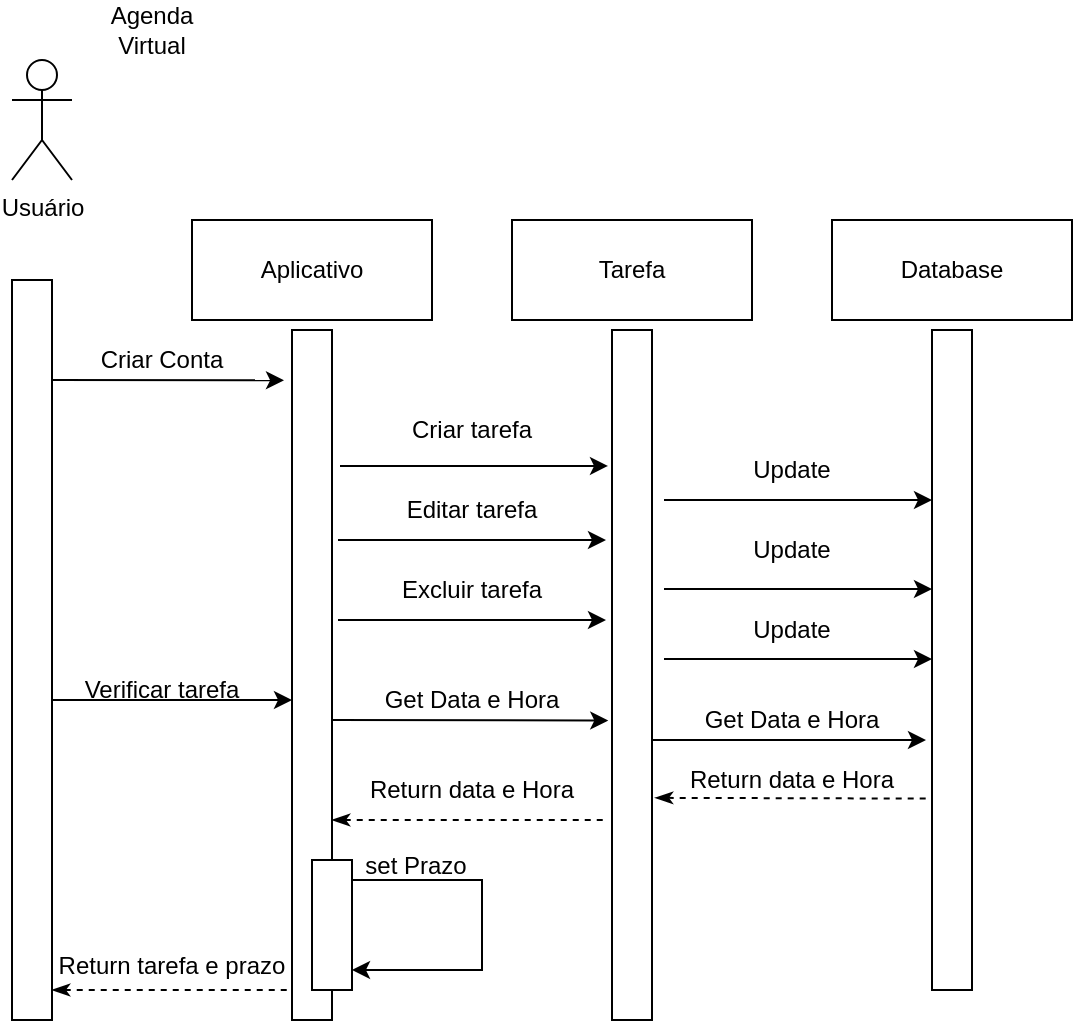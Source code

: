 <mxfile version="28.2.5">
  <diagram name="Página-1" id="P9XQmv3S7znSG_ephX82">
    <mxGraphModel dx="954" dy="543" grid="1" gridSize="10" guides="1" tooltips="1" connect="1" arrows="1" fold="1" page="1" pageScale="1" pageWidth="827" pageHeight="1169" background="#ffffff" math="0" shadow="0">
      <root>
        <mxCell id="0" />
        <mxCell id="1" parent="0" />
        <object label="Usuário" id="g_5m_YDEpz64sHa5aTqE-2">
          <mxCell style="shape=umlActor;verticalLabelPosition=bottom;verticalAlign=top;html=1;outlineConnect=0;" parent="1" vertex="1">
            <mxGeometry x="150" y="120" width="30" height="60" as="geometry" />
          </mxCell>
        </object>
        <mxCell id="g_5m_YDEpz64sHa5aTqE-12" value="Aplicativo" style="rounded=0;whiteSpace=wrap;html=1;" parent="1" vertex="1">
          <mxGeometry x="240" y="200" width="120" height="50" as="geometry" />
        </mxCell>
        <mxCell id="g_5m_YDEpz64sHa5aTqE-13" value="Tarefa" style="rounded=0;whiteSpace=wrap;html=1;" parent="1" vertex="1">
          <mxGeometry x="400" y="200" width="120" height="50" as="geometry" />
        </mxCell>
        <mxCell id="g_5m_YDEpz64sHa5aTqE-14" value="Database" style="rounded=0;whiteSpace=wrap;html=1;" parent="1" vertex="1">
          <mxGeometry x="560" y="200" width="120" height="50" as="geometry" />
        </mxCell>
        <mxCell id="g_5m_YDEpz64sHa5aTqE-16" value="Agenda Virtual" style="text;html=1;align=center;verticalAlign=middle;whiteSpace=wrap;rounded=0;" parent="1" vertex="1">
          <mxGeometry x="180" y="90" width="80" height="30" as="geometry" />
        </mxCell>
        <mxCell id="g_5m_YDEpz64sHa5aTqE-20" value="" style="rounded=0;whiteSpace=wrap;html=1;" parent="1" vertex="1">
          <mxGeometry x="150" y="230" width="20" height="370" as="geometry" />
        </mxCell>
        <mxCell id="g_5m_YDEpz64sHa5aTqE-21" value="" style="rounded=0;whiteSpace=wrap;html=1;" parent="1" vertex="1">
          <mxGeometry x="290" y="255" width="20" height="345" as="geometry" />
        </mxCell>
        <mxCell id="g_5m_YDEpz64sHa5aTqE-22" value="" style="rounded=0;whiteSpace=wrap;html=1;" parent="1" vertex="1">
          <mxGeometry x="450" y="255" width="20" height="345" as="geometry" />
        </mxCell>
        <mxCell id="g_5m_YDEpz64sHa5aTqE-23" value="" style="rounded=0;whiteSpace=wrap;html=1;" parent="1" vertex="1">
          <mxGeometry x="610" y="255" width="20" height="330" as="geometry" />
        </mxCell>
        <mxCell id="g_5m_YDEpz64sHa5aTqE-24" value="" style="endArrow=classic;html=1;rounded=0;entryX=-0.2;entryY=0.073;entryDx=0;entryDy=0;entryPerimeter=0;" parent="1" target="g_5m_YDEpz64sHa5aTqE-21" edge="1">
          <mxGeometry width="50" height="50" relative="1" as="geometry">
            <mxPoint x="170" y="280" as="sourcePoint" />
            <mxPoint x="220" y="230" as="targetPoint" />
          </mxGeometry>
        </mxCell>
        <mxCell id="g_5m_YDEpz64sHa5aTqE-25" value="Criar Conta" style="text;html=1;align=center;verticalAlign=middle;whiteSpace=wrap;rounded=0;" parent="1" vertex="1">
          <mxGeometry x="190" y="255" width="70" height="30" as="geometry" />
        </mxCell>
        <mxCell id="g_5m_YDEpz64sHa5aTqE-26" value="" style="endArrow=classic;html=1;rounded=0;exitX=1.2;exitY=0.197;exitDx=0;exitDy=0;exitPerimeter=0;entryX=-0.1;entryY=0.197;entryDx=0;entryDy=0;entryPerimeter=0;" parent="1" source="g_5m_YDEpz64sHa5aTqE-21" target="g_5m_YDEpz64sHa5aTqE-22" edge="1">
          <mxGeometry width="50" height="50" relative="1" as="geometry">
            <mxPoint x="390" y="430" as="sourcePoint" />
            <mxPoint x="440" y="380" as="targetPoint" />
          </mxGeometry>
        </mxCell>
        <mxCell id="g_5m_YDEpz64sHa5aTqE-27" value="Criar tarefa" style="text;html=1;align=center;verticalAlign=middle;whiteSpace=wrap;rounded=0;" parent="1" vertex="1">
          <mxGeometry x="340" y="290" width="80" height="30" as="geometry" />
        </mxCell>
        <mxCell id="g_5m_YDEpz64sHa5aTqE-28" value="Editar tarefa" style="text;html=1;align=center;verticalAlign=middle;whiteSpace=wrap;rounded=0;" parent="1" vertex="1">
          <mxGeometry x="340" y="330" width="80" height="30" as="geometry" />
        </mxCell>
        <mxCell id="g_5m_YDEpz64sHa5aTqE-29" value="" style="endArrow=classic;html=1;rounded=0;exitX=1.2;exitY=0.197;exitDx=0;exitDy=0;exitPerimeter=0;entryX=-0.1;entryY=0.197;entryDx=0;entryDy=0;entryPerimeter=0;" parent="1" edge="1">
          <mxGeometry width="50" height="50" relative="1" as="geometry">
            <mxPoint x="313" y="360" as="sourcePoint" />
            <mxPoint x="447" y="360" as="targetPoint" />
          </mxGeometry>
        </mxCell>
        <mxCell id="g_5m_YDEpz64sHa5aTqE-30" value="Excluir tarefa" style="text;html=1;align=center;verticalAlign=middle;whiteSpace=wrap;rounded=0;" parent="1" vertex="1">
          <mxGeometry x="340" y="370" width="80" height="30" as="geometry" />
        </mxCell>
        <mxCell id="g_5m_YDEpz64sHa5aTqE-31" value="" style="endArrow=classic;html=1;rounded=0;exitX=1.2;exitY=0.197;exitDx=0;exitDy=0;exitPerimeter=0;entryX=-0.1;entryY=0.197;entryDx=0;entryDy=0;entryPerimeter=0;" parent="1" edge="1">
          <mxGeometry width="50" height="50" relative="1" as="geometry">
            <mxPoint x="313" y="400" as="sourcePoint" />
            <mxPoint x="447" y="400" as="targetPoint" />
          </mxGeometry>
        </mxCell>
        <mxCell id="g_5m_YDEpz64sHa5aTqE-32" value="" style="endArrow=classic;html=1;rounded=0;exitX=1.2;exitY=0.197;exitDx=0;exitDy=0;exitPerimeter=0;entryX=-0.1;entryY=0.197;entryDx=0;entryDy=0;entryPerimeter=0;" parent="1" edge="1">
          <mxGeometry width="50" height="50" relative="1" as="geometry">
            <mxPoint x="476" y="340" as="sourcePoint" />
            <mxPoint x="610" y="340" as="targetPoint" />
          </mxGeometry>
        </mxCell>
        <mxCell id="g_5m_YDEpz64sHa5aTqE-33" value="" style="endArrow=classic;html=1;rounded=0;exitX=1.2;exitY=0.197;exitDx=0;exitDy=0;exitPerimeter=0;entryX=-0.1;entryY=0.197;entryDx=0;entryDy=0;entryPerimeter=0;" parent="1" edge="1">
          <mxGeometry width="50" height="50" relative="1" as="geometry">
            <mxPoint x="476" y="384.5" as="sourcePoint" />
            <mxPoint x="610" y="384.5" as="targetPoint" />
          </mxGeometry>
        </mxCell>
        <mxCell id="g_5m_YDEpz64sHa5aTqE-34" value="" style="endArrow=classic;html=1;rounded=0;exitX=1.2;exitY=0.197;exitDx=0;exitDy=0;exitPerimeter=0;entryX=-0.1;entryY=0.197;entryDx=0;entryDy=0;entryPerimeter=0;" parent="1" edge="1">
          <mxGeometry width="50" height="50" relative="1" as="geometry">
            <mxPoint x="476" y="419.5" as="sourcePoint" />
            <mxPoint x="610" y="419.5" as="targetPoint" />
          </mxGeometry>
        </mxCell>
        <mxCell id="g_5m_YDEpz64sHa5aTqE-35" value="Update" style="text;html=1;align=center;verticalAlign=middle;whiteSpace=wrap;rounded=0;" parent="1" vertex="1">
          <mxGeometry x="500" y="310" width="80" height="30" as="geometry" />
        </mxCell>
        <mxCell id="g_5m_YDEpz64sHa5aTqE-36" value="Update" style="text;html=1;align=center;verticalAlign=middle;whiteSpace=wrap;rounded=0;" parent="1" vertex="1">
          <mxGeometry x="500" y="350" width="80" height="30" as="geometry" />
        </mxCell>
        <mxCell id="g_5m_YDEpz64sHa5aTqE-37" value="Update" style="text;html=1;align=center;verticalAlign=middle;whiteSpace=wrap;rounded=0;" parent="1" vertex="1">
          <mxGeometry x="500" y="390" width="80" height="30" as="geometry" />
        </mxCell>
        <mxCell id="g_5m_YDEpz64sHa5aTqE-38" value="" style="endArrow=classic;html=1;rounded=0;" parent="1" edge="1">
          <mxGeometry width="50" height="50" relative="1" as="geometry">
            <mxPoint x="170" y="440" as="sourcePoint" />
            <mxPoint x="290" y="440" as="targetPoint" />
          </mxGeometry>
        </mxCell>
        <mxCell id="g_5m_YDEpz64sHa5aTqE-39" value="Verificar tarefa" style="text;html=1;align=center;verticalAlign=middle;whiteSpace=wrap;rounded=0;" parent="1" vertex="1">
          <mxGeometry x="175" y="420" width="100" height="30" as="geometry" />
        </mxCell>
        <mxCell id="g_5m_YDEpz64sHa5aTqE-40" value="" style="rounded=0;whiteSpace=wrap;html=1;" parent="1" vertex="1">
          <mxGeometry x="300" y="520" width="20" height="65" as="geometry" />
        </mxCell>
        <mxCell id="g_5m_YDEpz64sHa5aTqE-41" value="" style="shape=partialRectangle;whiteSpace=wrap;html=1;top=0;left=0;fillColor=none;rotation=-90;" parent="1" vertex="1">
          <mxGeometry x="330" y="520" width="45" height="65" as="geometry" />
        </mxCell>
        <mxCell id="g_5m_YDEpz64sHa5aTqE-42" value="" style="endArrow=classic;html=1;rounded=0;entryX=0;entryY=0;entryDx=0;entryDy=0;exitX=0;exitY=1;exitDx=0;exitDy=0;" parent="1" source="g_5m_YDEpz64sHa5aTqE-41" target="g_5m_YDEpz64sHa5aTqE-41" edge="1">
          <mxGeometry width="50" height="50" relative="1" as="geometry">
            <mxPoint x="380" y="575" as="sourcePoint" />
            <mxPoint x="430" y="525" as="targetPoint" />
          </mxGeometry>
        </mxCell>
        <mxCell id="g_5m_YDEpz64sHa5aTqE-43" value="set Prazo" style="text;html=1;align=center;verticalAlign=middle;whiteSpace=wrap;rounded=0;" parent="1" vertex="1">
          <mxGeometry x="322.5" y="515" width="57.5" height="15" as="geometry" />
        </mxCell>
        <mxCell id="g_5m_YDEpz64sHa5aTqE-45" value="" style="endArrow=classic;html=1;rounded=0;entryX=-0.093;entryY=0.566;entryDx=0;entryDy=0;entryPerimeter=0;" parent="1" target="g_5m_YDEpz64sHa5aTqE-22" edge="1">
          <mxGeometry width="50" height="50" relative="1" as="geometry">
            <mxPoint x="310" y="450" as="sourcePoint" />
            <mxPoint x="360" y="400" as="targetPoint" />
          </mxGeometry>
        </mxCell>
        <mxCell id="g_5m_YDEpz64sHa5aTqE-46" value="Get Data e Hora" style="text;html=1;align=center;verticalAlign=middle;whiteSpace=wrap;rounded=0;" parent="1" vertex="1">
          <mxGeometry x="320" y="430" width="120" height="20" as="geometry" />
        </mxCell>
        <mxCell id="g_5m_YDEpz64sHa5aTqE-47" value="Get Data e Hora" style="text;html=1;align=center;verticalAlign=middle;whiteSpace=wrap;rounded=0;" parent="1" vertex="1">
          <mxGeometry x="480" y="440" width="120" height="20" as="geometry" />
        </mxCell>
        <mxCell id="g_5m_YDEpz64sHa5aTqE-48" value="" style="endArrow=classic;html=1;rounded=0;entryX=-0.15;entryY=0.591;entryDx=0;entryDy=0;entryPerimeter=0;" parent="1" edge="1">
          <mxGeometry width="50" height="50" relative="1" as="geometry">
            <mxPoint x="470" y="460" as="sourcePoint" />
            <mxPoint x="607" y="460" as="targetPoint" />
          </mxGeometry>
        </mxCell>
        <mxCell id="g_5m_YDEpz64sHa5aTqE-49" value="" style="endArrow=none;dashed=1;html=1;rounded=0;exitX=1.074;exitY=0.678;exitDx=0;exitDy=0;exitPerimeter=0;startArrow=classicThin;startFill=1;entryX=-0.14;entryY=0.71;entryDx=0;entryDy=0;entryPerimeter=0;" parent="1" source="g_5m_YDEpz64sHa5aTqE-22" target="g_5m_YDEpz64sHa5aTqE-23" edge="1">
          <mxGeometry width="50" height="50" relative="1" as="geometry">
            <mxPoint x="560" y="540" as="sourcePoint" />
            <mxPoint x="580" y="490" as="targetPoint" />
          </mxGeometry>
        </mxCell>
        <mxCell id="g_5m_YDEpz64sHa5aTqE-50" value="Return data e Hora" style="text;html=1;align=center;verticalAlign=middle;whiteSpace=wrap;rounded=0;" parent="1" vertex="1">
          <mxGeometry x="480" y="465" width="120" height="30" as="geometry" />
        </mxCell>
        <mxCell id="g_5m_YDEpz64sHa5aTqE-51" value="Return data e Hora" style="text;html=1;align=center;verticalAlign=middle;whiteSpace=wrap;rounded=0;" parent="1" vertex="1">
          <mxGeometry x="320" y="470" width="120" height="30" as="geometry" />
        </mxCell>
        <mxCell id="g_5m_YDEpz64sHa5aTqE-52" value="" style="endArrow=none;dashed=1;html=1;rounded=0;exitX=1.074;exitY=0.678;exitDx=0;exitDy=0;exitPerimeter=0;startArrow=classicThin;startFill=1;entryX=-0.14;entryY=0.71;entryDx=0;entryDy=0;entryPerimeter=0;" parent="1" edge="1">
          <mxGeometry width="50" height="50" relative="1" as="geometry">
            <mxPoint x="310" y="500" as="sourcePoint" />
            <mxPoint x="446" y="500" as="targetPoint" />
          </mxGeometry>
        </mxCell>
        <mxCell id="g_5m_YDEpz64sHa5aTqE-53" value="" style="endArrow=none;dashed=1;html=1;rounded=0;exitX=1.074;exitY=0.678;exitDx=0;exitDy=0;exitPerimeter=0;startArrow=classicThin;startFill=1;" parent="1" edge="1">
          <mxGeometry width="50" height="50" relative="1" as="geometry">
            <mxPoint x="170" y="585" as="sourcePoint" />
            <mxPoint x="290" y="585" as="targetPoint" />
          </mxGeometry>
        </mxCell>
        <mxCell id="g_5m_YDEpz64sHa5aTqE-54" value="Return tarefa e prazo" style="text;html=1;align=center;verticalAlign=middle;whiteSpace=wrap;rounded=0;" parent="1" vertex="1">
          <mxGeometry x="170" y="560" width="120" height="25" as="geometry" />
        </mxCell>
      </root>
    </mxGraphModel>
  </diagram>
</mxfile>
